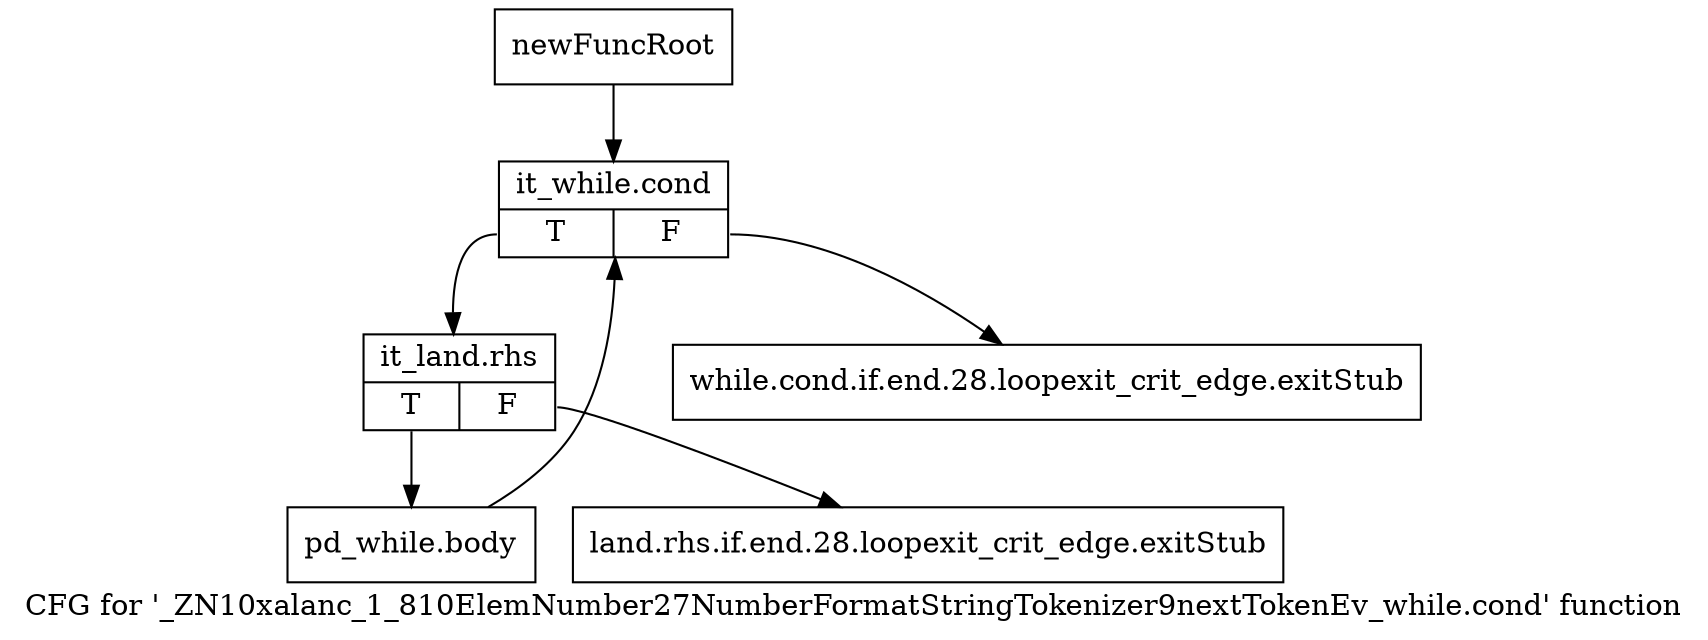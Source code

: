 digraph "CFG for '_ZN10xalanc_1_810ElemNumber27NumberFormatStringTokenizer9nextTokenEv_while.cond' function" {
	label="CFG for '_ZN10xalanc_1_810ElemNumber27NumberFormatStringTokenizer9nextTokenEv_while.cond' function";

	Node0x9f375b0 [shape=record,label="{newFuncRoot}"];
	Node0x9f375b0 -> Node0x9f376a0;
	Node0x9f37600 [shape=record,label="{while.cond.if.end.28.loopexit_crit_edge.exitStub}"];
	Node0x9f37650 [shape=record,label="{land.rhs.if.end.28.loopexit_crit_edge.exitStub}"];
	Node0x9f376a0 [shape=record,label="{it_while.cond|{<s0>T|<s1>F}}"];
	Node0x9f376a0:s0 -> Node0x9f376f0;
	Node0x9f376a0:s1 -> Node0x9f37600;
	Node0x9f376f0 [shape=record,label="{it_land.rhs|{<s0>T|<s1>F}}"];
	Node0x9f376f0:s0 -> Node0x9f37740;
	Node0x9f376f0:s1 -> Node0x9f37650;
	Node0x9f37740 [shape=record,label="{pd_while.body}"];
	Node0x9f37740 -> Node0x9f376a0;
}
